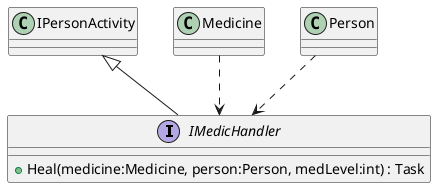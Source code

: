 @startuml
interface IMedicHandler {
    + Heal(medicine:Medicine, person:Person, medLevel:int) : Task
}
IPersonActivity <|-- IMedicHandler
Medicine ..> IMedicHandler
Person ..> IMedicHandler

@enduml
